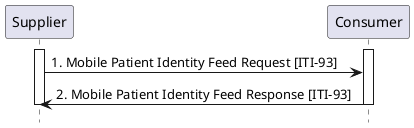 @startuml
hide footbox
participant "Supplier" as Client
participant "Consumer" as Server
activate Client
activate Server
Client -> Server : 1. Mobile Patient Identity Feed Request [ITI-93]
Server -> Client : 2. Mobile Patient Identity Feed Response [ITI-93]
deactivate Client
deactivate Server
@enduml
